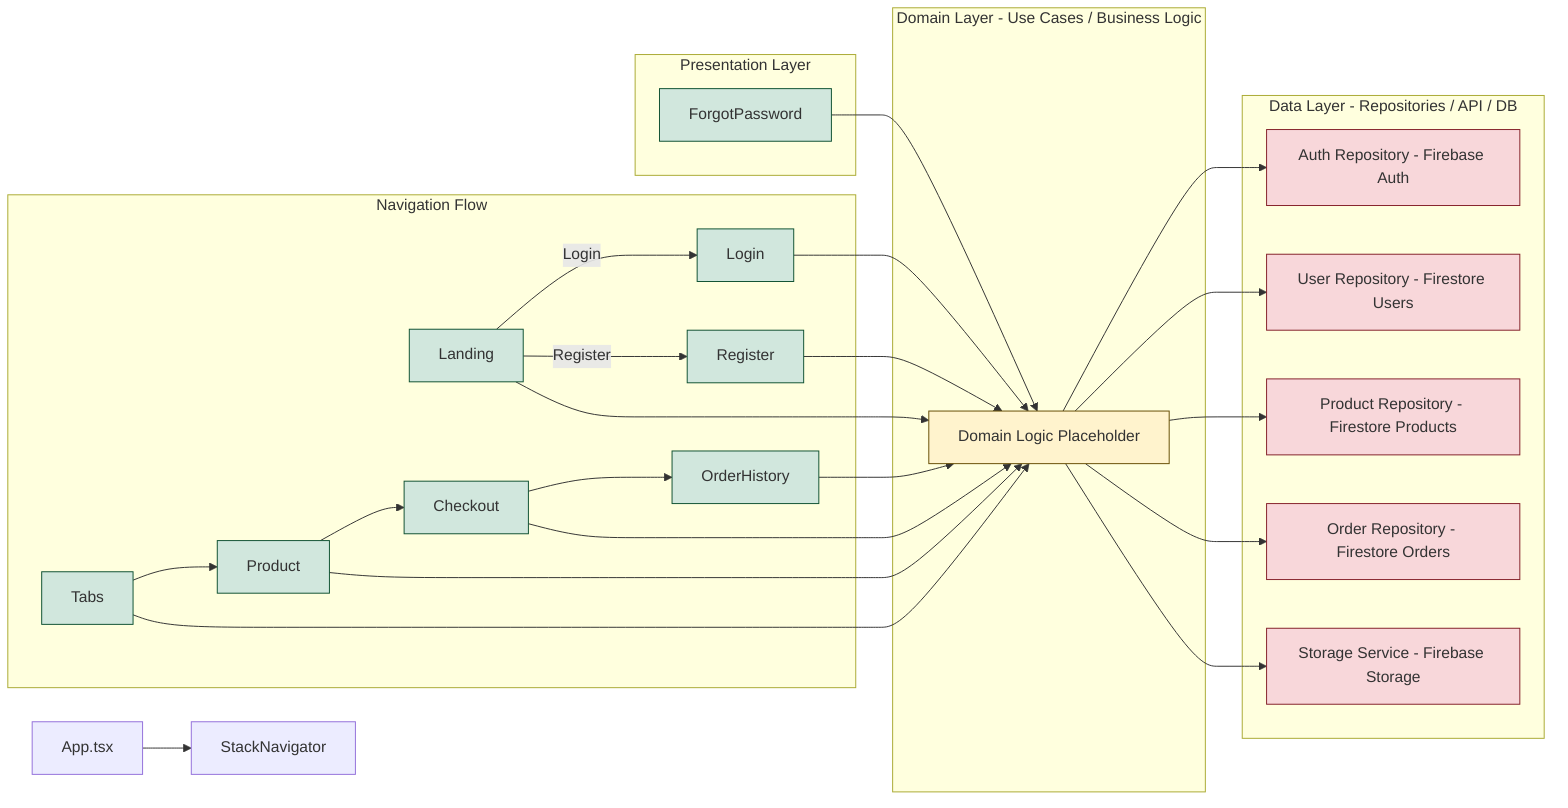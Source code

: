 %% File: docs/diagrams/StackNavigator.mmd
%% Portfolio-ready, fully fixed StackNavigator diagram for ShopLab

graph LR
    %% App Entry
    App[App.tsx] --> Stack[StackNavigator]

    %% Navigation Flow
    subgraph NavigationFlow["Navigation Flow"]
        direction LR
        Landing -->|Login| Login
        Landing -->|Register| Register
        Tabs --> Product
        Product --> Checkout
        Checkout --> OrderHistory
    end

    %% Presentation Layer
    subgraph PresentationLayer["Presentation Layer"]
        direction TB
        Landing
        Login
        Register
        ForgotPassword
        Product
        Checkout
        OrderHistory
        Tabs
    end

    %% Domain Layer
    subgraph DomainLayer["Domain Layer - Use Cases / Business Logic"]
        direction TB
        DomainPlaceholder[Domain Logic Placeholder]
    end

    %% Data Layer - fixed labels
    subgraph DataLayer["Data Layer - Repositories / API / DB"]
        direction TB
        AuthRepo["Auth Repository - Firebase Auth"]
        UserRepo["User Repository - Firestore Users"]
        ProductRepo["Product Repository - Firestore Products"]
        OrderRepo["Order Repository - Firestore Orders"]
        StorageService["Storage Service - Firebase Storage"]
    end

    %% Connect layers
    Landing --> DomainPlaceholder
    Login --> DomainPlaceholder
    Register --> DomainPlaceholder
    ForgotPassword --> DomainPlaceholder
    Product --> DomainPlaceholder
    Checkout --> DomainPlaceholder
    OrderHistory --> DomainPlaceholder
    Tabs --> DomainPlaceholder
    DomainPlaceholder --> AuthRepo
    DomainPlaceholder --> UserRepo
    DomainPlaceholder --> ProductRepo
    DomainPlaceholder --> OrderRepo
    DomainPlaceholder --> StorageService

    %% Styling
    classDef presentation fill:#d1e7dd,stroke:#0f5132,stroke-width:1px
    classDef domain fill:#fff3cd,stroke:#664d03,stroke-width:1px
    classDef data fill:#f8d7da,stroke:#842029,stroke-width:1px

    class Landing,Login,Register,ForgotPassword,Product,Checkout,OrderHistory,Tabs presentation
    class DomainPlaceholder domain
    class AuthRepo,UserRepo,ProductRepo,OrderRepo,StorageService data